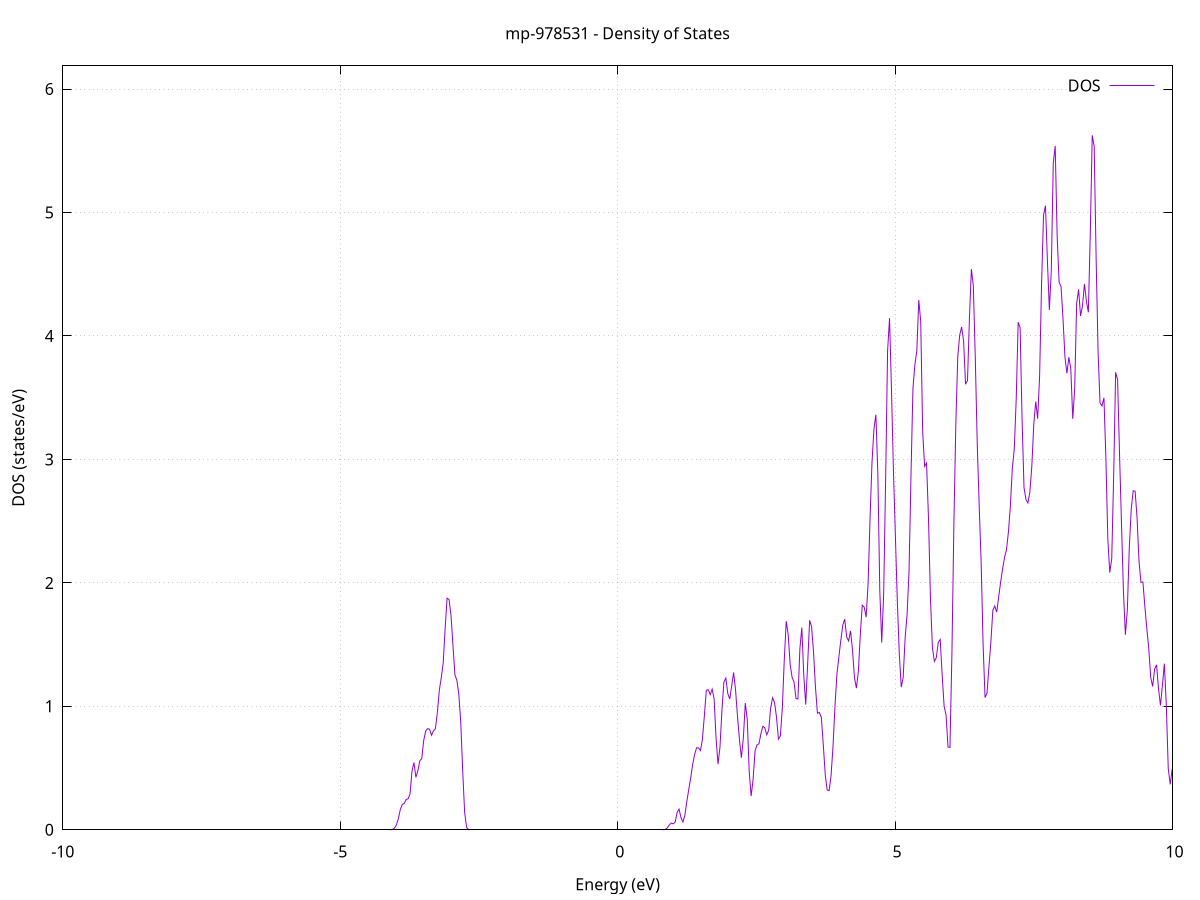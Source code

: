 set title 'mp-978531 - Density of States'
set xlabel 'Energy (eV)'
set ylabel 'DOS (states/eV)'
set grid
set xrange [-10:10]
set yrange [0:6.188]
set xzeroaxis lt -1
set terminal png size 800,600
set output 'mp-978531_dos_gnuplot.png'
plot '-' using 1:2 with lines title 'DOS'
-47.370100 0.000000
-47.334900 0.000000
-47.299800 0.000000
-47.264700 0.000000
-47.229600 0.000000
-47.194400 0.000000
-47.159300 0.000000
-47.124200 0.000000
-47.089000 0.000000
-47.053900 0.000000
-47.018800 0.000000
-46.983700 0.000000
-46.948500 0.000000
-46.913400 0.000000
-46.878300 0.000000
-46.843100 0.000000
-46.808000 0.000000
-46.772900 0.000000
-46.737800 0.000000
-46.702600 0.000000
-46.667500 0.000000
-46.632400 0.000000
-46.597300 0.000000
-46.562100 0.000000
-46.527000 0.000000
-46.491900 0.000000
-46.456700 0.000000
-46.421600 0.000000
-46.386500 0.000000
-46.351400 0.000000
-46.316200 0.000000
-46.281100 0.000000
-46.246000 0.000000
-46.210800 0.000000
-46.175700 0.000000
-46.140600 0.000000
-46.105500 0.000000
-46.070300 0.000000
-46.035200 0.000000
-46.000100 0.000000
-45.965000 0.000000
-45.929800 0.000000
-45.894700 0.000000
-45.859600 0.000000
-45.824400 0.000000
-45.789300 0.000000
-45.754200 0.000000
-45.719100 0.000000
-45.683900 0.000000
-45.648800 0.000000
-45.613700 0.000000
-45.578500 0.000000
-45.543400 0.000000
-45.508300 0.000000
-45.473200 0.000000
-45.438000 0.000000
-45.402900 0.000000
-45.367800 0.000000
-45.332600 0.000000
-45.297500 0.000000
-45.262400 0.000000
-45.227300 0.000000
-45.192100 0.000000
-45.157000 0.000000
-45.121900 0.000000
-45.086800 0.000000
-45.051600 0.000000
-45.016500 0.000000
-44.981400 0.000000
-44.946200 0.000000
-44.911100 0.000000
-44.876000 0.000000
-44.840900 0.000000
-44.805700 0.000000
-44.770600 0.000000
-44.735500 0.000000
-44.700300 0.000000
-44.665200 0.000000
-44.630100 0.000000
-44.595000 0.000000
-44.559800 0.000000
-44.524700 0.000000
-44.489600 0.000000
-44.454500 0.000000
-44.419300 0.000000
-44.384200 0.000000
-44.349100 0.000000
-44.313900 0.000300
-44.278800 0.016800
-44.243700 0.336600
-44.208600 2.783300
-44.173400 10.218400
-44.138300 19.577800
-44.103200 23.925000
-44.068000 18.719400
-44.032900 7.996000
-43.997800 1.663300
-43.962700 0.158500
-43.927500 0.006600
-43.892400 0.000100
-43.857300 0.000000
-43.822100 0.000000
-43.787000 0.000000
-43.751900 0.000000
-43.716800 0.000000
-43.681600 0.000000
-43.646500 0.000000
-43.611400 0.000000
-43.576300 0.000000
-43.541100 0.000000
-43.506000 0.000000
-43.470900 0.000000
-43.435700 0.000000
-43.400600 0.000000
-43.365500 0.000000
-43.330400 0.000000
-43.295200 0.000000
-43.260100 0.000000
-43.225000 0.000000
-43.189800 0.000000
-43.154700 0.000000
-43.119600 0.000000
-43.084500 0.000000
-43.049300 0.000000
-43.014200 0.000000
-42.979100 0.000000
-42.944000 0.000000
-42.908800 0.000000
-42.873700 0.000000
-42.838600 0.000000
-42.803400 0.000000
-42.768300 0.000000
-42.733200 0.000000
-42.698100 0.000000
-42.662900 0.000000
-42.627800 0.000000
-42.592700 0.000000
-42.557500 0.000000
-42.522400 0.000000
-42.487300 0.000000
-42.452200 0.000000
-42.417000 0.000000
-42.381900 0.000000
-42.346800 0.000000
-42.311600 0.000000
-42.276500 0.000000
-42.241400 0.000000
-42.206300 0.000000
-42.171100 0.000000
-42.136000 0.000000
-42.100900 0.000000
-42.065800 0.000000
-42.030600 0.000000
-41.995500 0.000000
-41.960400 0.000000
-41.925200 0.000000
-41.890100 0.000000
-41.855000 0.000000
-41.819900 0.000000
-41.784700 0.000000
-41.749600 0.000000
-41.714500 0.000000
-41.679300 0.000000
-41.644200 0.000000
-41.609100 0.000000
-41.574000 0.000000
-41.538800 0.000000
-41.503700 0.000000
-41.468600 0.000000
-41.433500 0.000000
-41.398300 0.000000
-41.363200 0.000000
-41.328100 0.000000
-41.292900 0.000000
-41.257800 0.000000
-41.222700 0.000000
-41.187600 0.000000
-41.152400 0.000000
-41.117300 0.000000
-41.082200 0.000000
-41.047000 0.000000
-41.011900 0.000000
-40.976800 0.000000
-40.941700 0.000000
-40.906500 0.000000
-40.871400 0.000000
-40.836300 0.000000
-40.801100 0.000000
-40.766000 0.000000
-40.730900 0.000000
-40.695800 0.000000
-40.660600 0.000000
-40.625500 0.000000
-40.590400 0.000000
-40.555300 0.000000
-40.520100 0.000000
-40.485000 0.000000
-40.449900 0.000000
-40.414700 0.000000
-40.379600 0.000000
-40.344500 0.000000
-40.309400 0.000000
-40.274200 0.000000
-40.239100 0.000000
-40.204000 0.000000
-40.168800 0.000000
-40.133700 0.000000
-40.098600 0.000000
-40.063500 0.000000
-40.028300 0.000000
-39.993200 0.000000
-39.958100 0.000000
-39.923000 0.000000
-39.887800 0.000000
-39.852700 0.000000
-39.817600 0.000000
-39.782400 0.000000
-39.747300 0.000000
-39.712200 0.000000
-39.677100 0.000000
-39.641900 0.000000
-39.606800 0.000000
-39.571700 0.000000
-39.536500 0.000000
-39.501400 0.000000
-39.466300 0.000000
-39.431200 0.000000
-39.396000 0.000000
-39.360900 0.000000
-39.325800 0.000000
-39.290600 0.000000
-39.255500 0.000000
-39.220400 0.000000
-39.185300 0.000000
-39.150100 0.000000
-39.115000 0.000000
-39.079900 0.000000
-39.044800 0.000000
-39.009600 0.000000
-38.974500 0.000000
-38.939400 0.000000
-38.904200 0.000000
-38.869100 0.000000
-38.834000 0.000000
-38.798900 0.000000
-38.763700 0.000000
-38.728600 0.000000
-38.693500 0.000000
-38.658300 0.000000
-38.623200 0.000000
-38.588100 0.000000
-38.553000 0.000000
-38.517800 0.000000
-38.482700 0.000000
-38.447600 0.000000
-38.412400 0.000000
-38.377300 0.000000
-38.342200 0.000000
-38.307100 0.000000
-38.271900 0.000000
-38.236800 0.000000
-38.201700 0.000000
-38.166600 0.000000
-38.131400 0.000000
-38.096300 0.000000
-38.061200 0.000000
-38.026000 0.000000
-37.990900 0.000000
-37.955800 0.000000
-37.920700 0.000000
-37.885500 0.000000
-37.850400 0.000000
-37.815300 0.000000
-37.780100 0.000000
-37.745000 0.000000
-37.709900 0.000000
-37.674800 0.000000
-37.639600 0.000000
-37.604500 0.000000
-37.569400 0.000000
-37.534300 0.000000
-37.499100 0.000000
-37.464000 0.000000
-37.428900 0.000000
-37.393700 0.000000
-37.358600 0.000000
-37.323500 0.000000
-37.288400 0.000000
-37.253200 0.000000
-37.218100 0.000000
-37.183000 0.000000
-37.147800 0.000000
-37.112700 0.000000
-37.077600 0.000000
-37.042500 0.000000
-37.007300 0.000000
-36.972200 0.000000
-36.937100 0.000000
-36.901900 0.000000
-36.866800 0.000000
-36.831700 0.000000
-36.796600 0.000000
-36.761400 0.000000
-36.726300 0.000000
-36.691200 0.000000
-36.656100 0.000000
-36.620900 0.000000
-36.585800 0.000000
-36.550700 0.000000
-36.515500 0.000000
-36.480400 0.000000
-36.445300 0.000000
-36.410200 0.000000
-36.375000 0.000000
-36.339900 0.000000
-36.304800 0.000000
-36.269600 0.000000
-36.234500 0.000000
-36.199400 0.000000
-36.164300 0.000000
-36.129100 0.000000
-36.094000 0.000000
-36.058900 0.000000
-36.023800 0.000000
-35.988600 0.000000
-35.953500 0.000000
-35.918400 0.000000
-35.883200 0.000000
-35.848100 0.000000
-35.813000 0.000000
-35.777900 0.000000
-35.742700 0.000000
-35.707600 0.000000
-35.672500 0.000000
-35.637300 0.000000
-35.602200 0.000000
-35.567100 0.000000
-35.532000 0.000000
-35.496800 0.000000
-35.461700 0.000000
-35.426600 0.000000
-35.391400 0.000000
-35.356300 0.000000
-35.321200 0.000000
-35.286100 0.000000
-35.250900 0.000000
-35.215800 0.000000
-35.180700 0.000000
-35.145600 0.000000
-35.110400 0.000000
-35.075300 0.000000
-35.040200 0.000000
-35.005000 0.000000
-34.969900 0.000000
-34.934800 0.000000
-34.899700 0.000000
-34.864500 0.000000
-34.829400 0.000000
-34.794300 0.000000
-34.759100 0.000000
-34.724000 0.000000
-34.688900 0.000000
-34.653800 0.000000
-34.618600 0.000000
-34.583500 0.000000
-34.548400 0.000000
-34.513300 0.000000
-34.478100 0.000000
-34.443000 0.000000
-34.407900 0.000000
-34.372700 0.000000
-34.337600 0.000000
-34.302500 0.000000
-34.267400 0.000000
-34.232200 0.000000
-34.197100 0.000000
-34.162000 0.000000
-34.126800 0.000000
-34.091700 0.000000
-34.056600 0.000000
-34.021500 0.000000
-33.986300 0.000000
-33.951200 0.000000
-33.916100 0.000000
-33.880900 0.000000
-33.845800 0.000000
-33.810700 0.000000
-33.775600 0.000000
-33.740400 0.000000
-33.705300 0.000000
-33.670200 0.000000
-33.635100 0.000000
-33.599900 0.000000
-33.564800 0.000000
-33.529700 0.000000
-33.494500 0.000000
-33.459400 0.000000
-33.424300 0.000000
-33.389200 0.000000
-33.354000 0.000000
-33.318900 0.000000
-33.283800 0.000000
-33.248600 0.000000
-33.213500 0.000000
-33.178400 0.000000
-33.143300 0.000000
-33.108100 0.000000
-33.073000 0.000000
-33.037900 0.000000
-33.002800 0.000000
-32.967600 0.000000
-32.932500 0.000000
-32.897400 0.000000
-32.862200 0.000000
-32.827100 0.000000
-32.792000 0.000000
-32.756900 0.000000
-32.721700 0.000000
-32.686600 0.000000
-32.651500 0.000000
-32.616300 0.000000
-32.581200 0.000000
-32.546100 0.000000
-32.511000 0.000000
-32.475800 0.000000
-32.440700 0.000000
-32.405600 0.000000
-32.370400 0.000000
-32.335300 0.000000
-32.300200 0.000000
-32.265100 0.000000
-32.229900 0.000000
-32.194800 0.000000
-32.159700 0.000000
-32.124600 0.000000
-32.089400 0.000000
-32.054300 0.000000
-32.019200 0.000000
-31.984000 0.000000
-31.948900 0.000000
-31.913800 0.000000
-31.878700 0.000000
-31.843500 0.000000
-31.808400 0.000000
-31.773300 0.000000
-31.738100 0.000000
-31.703000 0.000000
-31.667900 0.000000
-31.632800 0.000000
-31.597600 0.000000
-31.562500 0.000000
-31.527400 0.000000
-31.492300 0.000000
-31.457100 0.000000
-31.422000 0.000000
-31.386900 0.000000
-31.351700 0.000000
-31.316600 0.000000
-31.281500 0.000000
-31.246400 0.000000
-31.211200 0.000000
-31.176100 0.000000
-31.141000 0.000000
-31.105800 0.000000
-31.070700 0.000000
-31.035600 0.000000
-31.000500 0.000000
-30.965300 0.000000
-30.930200 0.000000
-30.895100 0.000000
-30.859900 0.000000
-30.824800 0.000000
-30.789700 0.000000
-30.754600 0.000000
-30.719400 0.000000
-30.684300 0.000000
-30.649200 0.000000
-30.614100 0.000000
-30.578900 0.000000
-30.543800 0.000000
-30.508700 0.000000
-30.473500 0.000000
-30.438400 0.000000
-30.403300 0.000000
-30.368200 0.000000
-30.333000 0.000000
-30.297900 0.000000
-30.262800 0.000000
-30.227600 0.000000
-30.192500 0.000000
-30.157400 0.000000
-30.122300 0.000000
-30.087100 0.000000
-30.052000 0.000000
-30.016900 0.000000
-29.981700 0.000000
-29.946600 0.000000
-29.911500 0.000000
-29.876400 0.000000
-29.841200 0.000000
-29.806100 0.000000
-29.771000 0.000000
-29.735900 0.000000
-29.700700 0.000000
-29.665600 0.000000
-29.630500 0.000000
-29.595300 0.000000
-29.560200 0.000000
-29.525100 0.000000
-29.490000 0.000000
-29.454800 0.000000
-29.419700 0.000000
-29.384600 0.000000
-29.349400 0.000000
-29.314300 0.000000
-29.279200 0.000000
-29.244100 0.000000
-29.208900 0.000000
-29.173800 0.000000
-29.138700 0.000000
-29.103600 0.000000
-29.068400 0.000000
-29.033300 0.000000
-28.998200 0.000000
-28.963000 0.000000
-28.927900 0.000000
-28.892800 0.000000
-28.857700 0.000000
-28.822500 0.000000
-28.787400 0.000000
-28.752300 0.000000
-28.717100 0.000000
-28.682000 0.000000
-28.646900 0.000000
-28.611800 0.000000
-28.576600 0.000000
-28.541500 0.000000
-28.506400 0.000000
-28.471200 0.000000
-28.436100 0.000000
-28.401000 0.000000
-28.365900 0.000000
-28.330700 0.000000
-28.295600 0.000000
-28.260500 0.000000
-28.225400 0.000000
-28.190200 0.000000
-28.155100 0.000000
-28.120000 0.000000
-28.084800 0.000000
-28.049700 0.000000
-28.014600 0.000000
-27.979500 0.000000
-27.944300 0.000000
-27.909200 0.000000
-27.874100 0.000000
-27.838900 0.000000
-27.803800 0.000000
-27.768700 0.000000
-27.733600 0.000000
-27.698400 0.000000
-27.663300 0.000000
-27.628200 0.000000
-27.593100 0.000000
-27.557900 0.000000
-27.522800 0.000000
-27.487700 0.000000
-27.452500 0.000000
-27.417400 0.000000
-27.382300 0.000000
-27.347200 0.000000
-27.312000 0.000000
-27.276900 0.000000
-27.241800 0.000000
-27.206600 0.000000
-27.171500 0.000000
-27.136400 0.000000
-27.101300 0.000000
-27.066100 0.000000
-27.031000 0.000000
-26.995900 0.000000
-26.960700 0.000000
-26.925600 0.000000
-26.890500 0.000000
-26.855400 0.000000
-26.820200 0.000000
-26.785100 0.000000
-26.750000 0.000000
-26.714900 0.000000
-26.679700 0.000000
-26.644600 0.000000
-26.609500 0.000000
-26.574300 0.000000
-26.539200 0.000000
-26.504100 0.000000
-26.469000 0.000000
-26.433800 0.000000
-26.398700 0.000000
-26.363600 0.000000
-26.328400 0.000000
-26.293300 0.000000
-26.258200 0.000000
-26.223100 0.000000
-26.187900 0.000000
-26.152800 0.000000
-26.117700 0.000000
-26.082600 0.000000
-26.047400 0.000000
-26.012300 0.000000
-25.977200 0.000000
-25.942000 0.000000
-25.906900 0.000000
-25.871800 0.000000
-25.836700 0.000000
-25.801500 0.000000
-25.766400 0.000000
-25.731300 0.000000
-25.696100 0.000000
-25.661000 0.000000
-25.625900 0.000000
-25.590800 0.000000
-25.555600 0.000000
-25.520500 0.000000
-25.485400 0.000000
-25.450200 0.000000
-25.415100 0.000000
-25.380000 0.000000
-25.344900 0.000000
-25.309700 0.000000
-25.274600 0.000000
-25.239500 0.000000
-25.204400 0.000000
-25.169200 0.000000
-25.134100 0.000000
-25.099000 0.000000
-25.063800 0.000000
-25.028700 0.000000
-24.993600 0.000000
-24.958500 0.000000
-24.923300 0.000000
-24.888200 0.000000
-24.853100 0.000000
-24.817900 0.000000
-24.782800 0.000000
-24.747700 0.000000
-24.712600 0.000000
-24.677400 0.000000
-24.642300 0.000000
-24.607200 0.000000
-24.572100 0.000000
-24.536900 0.000000
-24.501800 0.000000
-24.466700 0.000000
-24.431500 0.000000
-24.396400 0.000000
-24.361300 0.000000
-24.326200 0.000000
-24.291000 0.000000
-24.255900 0.000000
-24.220800 0.000000
-24.185600 0.000000
-24.150500 0.000000
-24.115400 0.000000
-24.080300 0.000000
-24.045100 0.000000
-24.010000 0.000000
-23.974900 0.000000
-23.939700 0.000000
-23.904600 0.000000
-23.869500 0.000000
-23.834400 0.000000
-23.799200 0.000000
-23.764100 0.000000
-23.729000 0.000000
-23.693900 0.000000
-23.658700 0.000000
-23.623600 0.000000
-23.588500 0.000000
-23.553300 0.000000
-23.518200 0.000000
-23.483100 0.000000
-23.448000 0.000000
-23.412800 0.000000
-23.377700 0.000000
-23.342600 0.000000
-23.307400 0.000000
-23.272300 0.000000
-23.237200 0.000000
-23.202100 0.000000
-23.166900 0.000300
-23.131800 0.012000
-23.096700 0.189400
-23.061600 1.455300
-23.026400 5.953100
-22.991300 14.653700
-22.956200 24.268000
-22.921000 27.827100
-22.885900 23.442200
-22.850800 19.520400
-22.815700 20.939800
-22.780500 24.536900
-22.745400 24.891400
-22.710300 23.205200
-22.675100 21.797200
-22.640000 15.568200
-22.604900 6.450200
-22.569800 1.356600
-22.534600 0.133600
-22.499500 0.005800
-22.464400 0.000100
-22.429200 0.000000
-22.394100 0.000000
-22.359000 0.000000
-22.323900 0.000000
-22.288700 0.000000
-22.253600 0.000000
-22.218500 0.000000
-22.183400 0.000000
-22.148200 0.000000
-22.113100 0.000000
-22.078000 0.000000
-22.042800 0.000000
-22.007700 0.000000
-21.972600 0.000000
-21.937500 0.000000
-21.902300 0.000000
-21.867200 0.000000
-21.832100 0.000000
-21.796900 0.000000
-21.761800 0.000000
-21.726700 0.000000
-21.691600 0.000000
-21.656400 0.000000
-21.621300 0.000000
-21.586200 0.000000
-21.551000 0.000000
-21.515900 0.000000
-21.480800 0.000000
-21.445700 0.000000
-21.410500 0.000000
-21.375400 0.000000
-21.340300 0.000000
-21.305200 0.000000
-21.270000 0.000000
-21.234900 0.000000
-21.199800 0.000000
-21.164600 0.000000
-21.129500 0.000000
-21.094400 0.000000
-21.059300 0.000000
-21.024100 0.000000
-20.989000 0.000000
-20.953900 0.000000
-20.918700 0.000000
-20.883600 0.000000
-20.848500 0.000000
-20.813400 0.000000
-20.778200 0.000000
-20.743100 0.000000
-20.708000 0.000000
-20.672900 0.000000
-20.637700 0.000000
-20.602600 0.000000
-20.567500 0.000000
-20.532300 0.000000
-20.497200 0.000000
-20.462100 0.000000
-20.427000 0.000000
-20.391800 0.000000
-20.356700 0.000000
-20.321600 0.000000
-20.286400 0.000000
-20.251300 0.000000
-20.216200 0.000000
-20.181100 0.000000
-20.145900 0.000000
-20.110800 0.000000
-20.075700 0.000000
-20.040500 0.000000
-20.005400 0.000000
-19.970300 0.000000
-19.935200 0.000000
-19.900000 0.000000
-19.864900 0.000000
-19.829800 0.000000
-19.794700 0.000000
-19.759500 0.000000
-19.724400 0.000000
-19.689300 0.000000
-19.654100 0.000000
-19.619000 0.000000
-19.583900 0.000000
-19.548800 0.000000
-19.513600 0.000000
-19.478500 0.000000
-19.443400 0.000000
-19.408200 0.000000
-19.373100 0.000000
-19.338000 0.000000
-19.302900 0.000000
-19.267700 0.000000
-19.232600 0.000000
-19.197500 0.000000
-19.162400 0.000000
-19.127200 0.000000
-19.092100 0.000000
-19.057000 0.000000
-19.021800 0.000000
-18.986700 0.000000
-18.951600 0.000000
-18.916500 0.000000
-18.881300 0.000000
-18.846200 0.000000
-18.811100 0.000000
-18.775900 0.000000
-18.740800 0.000000
-18.705700 0.000000
-18.670600 0.000000
-18.635400 0.000000
-18.600300 0.000000
-18.565200 0.000000
-18.530000 0.000000
-18.494900 0.000000
-18.459800 0.000000
-18.424700 0.000000
-18.389500 0.000000
-18.354400 0.000000
-18.319300 0.000000
-18.284200 0.000000
-18.249000 0.000000
-18.213900 0.000000
-18.178800 0.000000
-18.143600 0.000000
-18.108500 0.000000
-18.073400 0.000000
-18.038300 0.000000
-18.003100 0.000000
-17.968000 0.000000
-17.932900 0.000000
-17.897700 0.000000
-17.862600 0.000000
-17.827500 0.000000
-17.792400 0.000000
-17.757200 0.000000
-17.722100 0.000000
-17.687000 0.000000
-17.651900 0.000000
-17.616700 0.000000
-17.581600 0.000000
-17.546500 0.000000
-17.511300 0.000000
-17.476200 0.000000
-17.441100 0.000000
-17.406000 0.000000
-17.370800 0.000000
-17.335700 0.000000
-17.300600 0.000000
-17.265400 0.000000
-17.230300 0.000000
-17.195200 0.000000
-17.160100 0.000000
-17.124900 0.000000
-17.089800 0.000000
-17.054700 0.000000
-17.019500 0.000000
-16.984400 0.000000
-16.949300 0.000000
-16.914200 0.000000
-16.879000 0.000000
-16.843900 0.000000
-16.808800 0.000000
-16.773700 0.000000
-16.738500 0.000000
-16.703400 0.000000
-16.668300 0.000000
-16.633100 0.000000
-16.598000 0.000000
-16.562900 0.000000
-16.527800 0.000000
-16.492600 0.000000
-16.457500 0.000000
-16.422400 0.000000
-16.387200 0.000000
-16.352100 0.000000
-16.317000 0.000000
-16.281900 0.000000
-16.246700 0.000000
-16.211600 0.000000
-16.176500 0.000000
-16.141400 0.000000
-16.106200 0.000000
-16.071100 0.000000
-16.036000 0.000000
-16.000800 0.000000
-15.965700 0.000000
-15.930600 0.000000
-15.895500 0.000000
-15.860300 0.000000
-15.825200 0.000000
-15.790100 0.000000
-15.754900 0.000000
-15.719800 0.000000
-15.684700 0.000000
-15.649600 0.000000
-15.614400 0.000000
-15.579300 0.000000
-15.544200 0.000000
-15.509000 0.000000
-15.473900 0.000000
-15.438800 0.000000
-15.403700 0.000000
-15.368500 0.000000
-15.333400 0.000000
-15.298300 0.000000
-15.263200 0.000000
-15.228000 0.000000
-15.192900 0.000000
-15.157800 0.000000
-15.122600 0.000000
-15.087500 0.000000
-15.052400 0.000000
-15.017300 0.000000
-14.982100 0.000000
-14.947000 0.000000
-14.911900 0.000000
-14.876700 0.000000
-14.841600 0.000000
-14.806500 0.000000
-14.771400 0.000000
-14.736200 0.000000
-14.701100 0.000000
-14.666000 0.000000
-14.630900 0.000000
-14.595700 0.000000
-14.560600 0.000000
-14.525500 0.000000
-14.490300 0.000000
-14.455200 0.000000
-14.420100 0.000000
-14.385000 0.000000
-14.349800 0.000000
-14.314700 0.000000
-14.279600 0.000000
-14.244400 0.000000
-14.209300 0.000000
-14.174200 0.000000
-14.139100 0.000000
-14.103900 0.000000
-14.068800 0.000000
-14.033700 0.000000
-13.998500 0.000000
-13.963400 0.000000
-13.928300 0.000000
-13.893200 0.000000
-13.858000 0.000000
-13.822900 0.000000
-13.787800 0.000000
-13.752700 0.000000
-13.717500 0.000000
-13.682400 0.000000
-13.647300 0.000000
-13.612100 0.000000
-13.577000 0.000000
-13.541900 0.000000
-13.506800 0.000000
-13.471600 0.000000
-13.436500 0.000000
-13.401400 0.000000
-13.366200 0.000000
-13.331100 0.000000
-13.296000 0.000000
-13.260900 0.000000
-13.225700 0.000000
-13.190600 0.000000
-13.155500 0.000000
-13.120400 0.000000
-13.085200 0.000000
-13.050100 0.000000
-13.015000 0.000000
-12.979800 0.000000
-12.944700 0.000000
-12.909600 0.000000
-12.874500 0.000000
-12.839300 0.000000
-12.804200 0.000000
-12.769100 0.000000
-12.733900 0.000000
-12.698800 0.000000
-12.663700 0.000000
-12.628600 0.000000
-12.593400 0.000000
-12.558300 0.000000
-12.523200 0.000000
-12.488000 0.000000
-12.452900 0.000000
-12.417800 0.000000
-12.382700 0.000000
-12.347500 0.000000
-12.312400 0.000000
-12.277300 0.000000
-12.242200 0.000000
-12.207000 0.000000
-12.171900 0.000000
-12.136800 0.000000
-12.101600 0.000000
-12.066500 0.000000
-12.031400 0.000000
-11.996300 0.000000
-11.961100 0.000000
-11.926000 0.000000
-11.890900 0.000000
-11.855700 0.000000
-11.820600 0.000000
-11.785500 0.000000
-11.750400 0.000000
-11.715200 0.000000
-11.680100 0.000000
-11.645000 0.000000
-11.609800 0.000000
-11.574700 0.000000
-11.539600 0.000000
-11.504500 0.000000
-11.469300 0.000000
-11.434200 0.000000
-11.399100 0.000000
-11.364000 0.000000
-11.328800 0.000000
-11.293700 0.000000
-11.258600 0.000500
-11.223400 0.023700
-11.188300 0.472000
-11.153200 4.319900
-11.118100 19.242300
-11.082900 42.558400
-11.047800 45.858100
-11.012700 23.493300
-10.977500 5.682400
-10.942400 0.650500
-10.907300 0.034800
-10.872200 0.000800
-10.837000 0.000000
-10.801900 0.000000
-10.766800 0.000000
-10.731700 0.000000
-10.696500 0.000000
-10.661400 0.000000
-10.626300 0.000000
-10.591100 0.000000
-10.556000 0.000000
-10.520900 0.000000
-10.485800 0.000000
-10.450600 0.000000
-10.415500 0.000000
-10.380400 0.000000
-10.345200 0.000000
-10.310100 0.000000
-10.275000 0.000000
-10.239900 0.000000
-10.204700 0.000000
-10.169600 0.000000
-10.134500 0.000000
-10.099300 0.000000
-10.064200 0.000000
-10.029100 0.000000
-9.994000 0.000000
-9.958800 0.000000
-9.923700 0.000000
-9.888600 0.000000
-9.853500 0.000000
-9.818300 0.000000
-9.783200 0.000000
-9.748100 0.000000
-9.712900 0.000000
-9.677800 0.000000
-9.642700 0.000000
-9.607600 0.000000
-9.572400 0.000000
-9.537300 0.000000
-9.502200 0.000000
-9.467000 0.000000
-9.431900 0.000000
-9.396800 0.000000
-9.361700 0.000000
-9.326500 0.000000
-9.291400 0.000000
-9.256300 0.000000
-9.221200 0.000000
-9.186000 0.000000
-9.150900 0.000000
-9.115800 0.000000
-9.080600 0.000000
-9.045500 0.000000
-9.010400 0.000000
-8.975300 0.000000
-8.940100 0.000000
-8.905000 0.000000
-8.869900 0.000000
-8.834700 0.000000
-8.799600 0.000000
-8.764500 0.000000
-8.729400 0.000000
-8.694200 0.000000
-8.659100 0.000000
-8.624000 0.000000
-8.588800 0.000000
-8.553700 0.000000
-8.518600 0.000000
-8.483500 0.000000
-8.448300 0.000000
-8.413200 0.000000
-8.378100 0.000000
-8.343000 0.000000
-8.307800 0.000000
-8.272700 0.000000
-8.237600 0.000000
-8.202400 0.000000
-8.167300 0.000000
-8.132200 0.000000
-8.097100 0.000000
-8.061900 0.000000
-8.026800 0.000000
-7.991700 0.000000
-7.956500 0.000000
-7.921400 0.000000
-7.886300 0.000000
-7.851200 0.000000
-7.816000 0.000000
-7.780900 0.000000
-7.745800 0.000000
-7.710700 0.000000
-7.675500 0.000000
-7.640400 0.000000
-7.605300 0.000000
-7.570100 0.000000
-7.535000 0.000000
-7.499900 0.000000
-7.464800 0.000000
-7.429600 0.000000
-7.394500 0.000000
-7.359400 0.000000
-7.324200 0.000000
-7.289100 0.000000
-7.254000 0.000000
-7.218900 0.000000
-7.183700 0.000000
-7.148600 0.000000
-7.113500 0.000000
-7.078300 0.000000
-7.043200 0.000000
-7.008100 0.000000
-6.973000 0.000000
-6.937800 0.000000
-6.902700 0.000000
-6.867600 0.000000
-6.832500 0.000000
-6.797300 0.000000
-6.762200 0.000000
-6.727100 0.000000
-6.691900 0.000000
-6.656800 0.000000
-6.621700 0.000000
-6.586600 0.000000
-6.551400 0.000000
-6.516300 0.000000
-6.481200 0.000000
-6.446000 0.000000
-6.410900 0.000000
-6.375800 0.000000
-6.340700 0.000000
-6.305500 0.000000
-6.270400 0.000000
-6.235300 0.000000
-6.200200 0.000000
-6.165000 0.000000
-6.129900 0.000000
-6.094800 0.000000
-6.059600 0.000000
-6.024500 0.000000
-5.989400 0.000000
-5.954300 0.000000
-5.919100 0.000000
-5.884000 0.000000
-5.848900 0.000000
-5.813700 0.000000
-5.778600 0.000000
-5.743500 0.000000
-5.708400 0.000000
-5.673200 0.000000
-5.638100 0.000000
-5.603000 0.000000
-5.567800 0.000000
-5.532700 0.000000
-5.497600 0.000000
-5.462500 0.000000
-5.427300 0.000000
-5.392200 0.000000
-5.357100 0.000000
-5.322000 0.000000
-5.286800 0.000000
-5.251700 0.000000
-5.216600 0.000000
-5.181400 0.000000
-5.146300 0.000000
-5.111200 0.000000
-5.076100 0.000000
-5.040900 0.000000
-5.005800 0.000000
-4.970700 0.000000
-4.935500 0.000000
-4.900400 0.000000
-4.865300 0.000000
-4.830200 0.000000
-4.795000 0.000000
-4.759900 0.000000
-4.724800 0.000000
-4.689700 0.000000
-4.654500 0.000000
-4.619400 0.000000
-4.584300 0.000000
-4.549100 0.000000
-4.514000 0.000000
-4.478900 0.000000
-4.443800 0.000000
-4.408600 0.000000
-4.373500 0.000000
-4.338400 0.000000
-4.303200 0.000000
-4.268100 0.000000
-4.233000 0.000000
-4.197900 0.000000
-4.162700 0.000000
-4.127600 0.000000
-4.092500 0.000200
-4.057300 0.002500
-4.022200 0.013200
-3.987100 0.039000
-3.952000 0.090700
-3.916800 0.164600
-3.881700 0.204900
-3.846600 0.213600
-3.811500 0.245700
-3.776300 0.250600
-3.741200 0.291400
-3.706100 0.475000
-3.670900 0.544500
-3.635800 0.425100
-3.600700 0.477900
-3.565600 0.558900
-3.530400 0.577200
-3.495300 0.724000
-3.460200 0.799300
-3.425000 0.819500
-3.389900 0.814000
-3.354800 0.765500
-3.319700 0.801300
-3.284500 0.818500
-3.249400 0.948600
-3.214300 1.128100
-3.179100 1.231900
-3.144000 1.350200
-3.108900 1.633000
-3.073800 1.876000
-3.038600 1.865700
-3.003500 1.737700
-2.968400 1.495300
-2.933300 1.256700
-2.898100 1.211100
-2.863000 1.100800
-2.827900 0.874200
-2.792700 0.478000
-2.757600 0.140700
-2.722500 0.020300
-2.687400 0.001400
-2.652200 0.000000
-2.617100 0.000000
-2.582000 0.000000
-2.546800 0.000000
-2.511700 0.000000
-2.476600 0.000000
-2.441500 0.000000
-2.406300 0.000000
-2.371200 0.000000
-2.336100 0.000000
-2.301000 0.000000
-2.265800 0.000000
-2.230700 0.000000
-2.195600 0.000000
-2.160400 0.000000
-2.125300 0.000000
-2.090200 0.000000
-2.055100 0.000000
-2.019900 0.000000
-1.984800 0.000000
-1.949700 0.000000
-1.914500 0.000000
-1.879400 0.000000
-1.844300 0.000000
-1.809200 0.000000
-1.774000 0.000000
-1.738900 0.000000
-1.703800 0.000000
-1.668600 0.000000
-1.633500 0.000000
-1.598400 0.000000
-1.563300 0.000000
-1.528100 0.000000
-1.493000 0.000000
-1.457900 0.000000
-1.422800 0.000000
-1.387600 0.000000
-1.352500 0.000000
-1.317400 0.000000
-1.282200 0.000000
-1.247100 0.000000
-1.212000 0.000000
-1.176900 0.000000
-1.141700 0.000000
-1.106600 0.000000
-1.071500 0.000000
-1.036300 0.000000
-1.001200 0.000000
-0.966100 0.000000
-0.931000 0.000000
-0.895800 0.000000
-0.860700 0.000000
-0.825600 0.000000
-0.790500 0.000000
-0.755300 0.000000
-0.720200 0.000000
-0.685100 0.000000
-0.649900 0.000000
-0.614800 0.000000
-0.579700 0.000000
-0.544600 0.000000
-0.509400 0.000000
-0.474300 0.000000
-0.439200 0.000000
-0.404000 0.000000
-0.368900 0.000000
-0.333800 0.000000
-0.298700 0.000000
-0.263500 0.000000
-0.228400 0.000000
-0.193300 0.000000
-0.158100 0.000000
-0.123000 0.000000
-0.087900 0.000000
-0.052800 0.000000
-0.017600 0.000000
0.017500 0.000000
0.052600 0.000000
0.087700 0.000000
0.122900 0.000000
0.158000 0.000000
0.193100 0.000000
0.228300 0.000000
0.263400 0.000000
0.298500 0.000000
0.333600 0.000000
0.368800 0.000000
0.403900 0.000000
0.439000 0.000000
0.474200 0.000000
0.509300 0.000000
0.544400 0.000000
0.579500 0.000000
0.614700 0.000000
0.649800 0.000000
0.684900 0.000000
0.720000 0.000000
0.755200 0.000000
0.790300 0.000000
0.825400 0.000300
0.860600 0.003400
0.895700 0.016200
0.930800 0.038900
0.965900 0.054600
1.001100 0.047700
1.036200 0.061600
1.071300 0.139600
1.106500 0.168200
1.141600 0.097800
1.176700 0.062500
1.211800 0.118700
1.247000 0.230300
1.282100 0.327700
1.317200 0.421900
1.352400 0.529500
1.387500 0.610800
1.422600 0.664200
1.457700 0.663700
1.492900 0.641500
1.528000 0.732900
1.563100 0.924300
1.598200 1.129500
1.633400 1.134700
1.668500 1.094500
1.703600 1.139200
1.738800 1.060900
1.773900 0.741400
1.809000 0.531600
1.844100 0.668300
1.879300 0.965700
1.914400 1.195100
1.949500 1.229100
1.984700 1.104800
2.019800 1.058900
2.054900 1.162900
2.090000 1.274500
2.125200 1.131700
2.160300 0.917400
2.195400 0.728500
2.230500 0.583700
2.265700 0.744200
2.300800 1.026000
2.335900 0.895000
2.371100 0.469500
2.406200 0.272900
2.441300 0.408900
2.476400 0.639800
2.511600 0.687800
2.546700 0.696300
2.581800 0.777200
2.617000 0.838500
2.652100 0.826900
2.687200 0.769700
2.722300 0.805900
2.757500 0.986000
2.792600 1.069200
2.827700 1.030000
2.862900 0.912600
2.898000 0.734600
2.933100 0.760900
2.968200 0.986700
3.003400 1.380100
3.038500 1.689300
3.073600 1.581500
3.108700 1.341800
3.143900 1.235300
3.179000 1.197300
3.214100 1.063100
3.249300 1.058900
3.284400 1.464900
3.319500 1.638500
3.354600 1.249900
3.389800 1.014300
3.424900 1.346900
3.460000 1.697200
3.495200 1.645100
3.530300 1.440200
3.565400 1.154000
3.600500 0.944200
3.635700 0.950200
3.670800 0.910200
3.705900 0.692900
3.741000 0.447800
3.776200 0.322500
3.811300 0.316900
3.846400 0.438500
3.881600 0.678000
3.916700 0.997900
3.951800 1.259100
3.986900 1.398800
4.022100 1.534600
4.057200 1.656700
4.092300 1.706100
4.127500 1.562300
4.162600 1.529800
4.197700 1.610700
4.232800 1.457900
4.268000 1.233100
4.303100 1.147200
4.338200 1.281100
4.373400 1.581700
4.408500 1.819100
4.443600 1.803400
4.478700 1.722300
4.513900 1.993100
4.549000 2.521600
4.584100 2.975600
4.619200 3.247000
4.654400 3.362200
4.689500 2.885600
4.724600 1.938100
4.759800 1.516500
4.794900 1.916600
4.830000 2.838600
4.865100 3.878700
4.900300 4.144600
4.935400 3.562500
4.970500 2.911800
5.005700 2.379000
5.040800 1.847700
5.075900 1.426800
5.111000 1.155900
5.146200 1.234700
5.181300 1.555000
5.216400 1.743200
5.251600 2.090600
5.286700 2.864000
5.321800 3.572200
5.356900 3.765400
5.392100 3.881700
5.427200 4.291800
5.462300 4.117200
5.497400 3.225900
5.532600 2.943600
5.567700 2.970600
5.602800 2.516900
5.638000 1.870000
5.673100 1.474700
5.708200 1.363500
5.743300 1.394200
5.778500 1.518800
5.813600 1.541900
5.848700 1.252100
5.883900 1.002300
5.919000 0.929600
5.954100 0.670200
5.989200 0.666900
6.024400 1.423000
6.059500 2.461200
6.094600 3.278000
6.129700 3.830900
6.164900 4.008300
6.200000 4.072800
6.235100 3.956100
6.270300 3.609100
6.305400 3.639700
6.340500 4.146600
6.375600 4.541300
6.410800 4.404900
6.445900 3.820800
6.481000 3.128000
6.516200 2.622900
6.551300 2.167800
6.586400 1.502300
6.621500 1.071000
6.656700 1.106800
6.691800 1.319400
6.726900 1.521800
6.762100 1.778200
6.797200 1.812700
6.832300 1.763200
6.867400 1.887200
6.902600 2.006700
6.937700 2.112400
6.972800 2.206200
7.007900 2.267900
7.043100 2.413000
7.078200 2.621400
7.113300 2.929300
7.148500 3.084400
7.183600 3.493200
7.218700 4.112000
7.253800 4.066800
7.289000 3.322500
7.324100 2.771100
7.359200 2.675100
7.394400 2.647100
7.429500 2.736900
7.464600 2.944700
7.499700 3.282900
7.534900 3.468400
7.570000 3.330600
7.605100 3.675600
7.640200 4.419200
7.675400 4.977000
7.710500 5.055300
7.745600 4.609800
7.780800 4.211400
7.815900 4.531400
7.851000 5.397100
7.886100 5.540000
7.921300 4.804700
7.956400 4.437100
7.991500 4.399500
8.026700 4.140400
8.061800 3.829000
8.096900 3.698300
8.132000 3.827700
8.167200 3.733900
8.202300 3.328900
8.237400 3.577500
8.272600 4.263700
8.307700 4.376700
8.342800 4.162100
8.377900 4.243300
8.413100 4.421500
8.448200 4.282200
8.483300 4.192300
8.518400 4.832400
8.553600 5.625700
8.588700 5.535200
8.623800 4.623700
8.659000 3.867000
8.694100 3.457600
8.729200 3.433100
8.764300 3.498600
8.799500 3.013200
8.834600 2.354200
8.869700 2.083600
8.904900 2.196800
8.940000 2.871400
8.975100 3.706000
9.010200 3.647100
9.045400 3.044700
9.080500 2.482100
9.115600 1.934900
9.150700 1.580000
9.185900 1.778000
9.221000 2.281800
9.256100 2.596500
9.291300 2.746100
9.326400 2.742900
9.361500 2.525800
9.396600 2.174500
9.431800 2.004700
9.466900 2.007000
9.502000 1.808400
9.537200 1.631000
9.572300 1.469300
9.607400 1.233700
9.642500 1.160900
9.677700 1.300700
9.712800 1.336200
9.747900 1.143900
9.783100 1.007300
9.818200 1.167500
9.853300 1.345400
9.888400 1.009700
9.923600 0.495800
9.958700 0.368300
9.993800 0.489700
10.028900 0.537900
10.064100 0.516800
10.099200 0.507800
10.134300 0.509100
10.169500 0.380600
10.204600 0.161700
10.239700 0.091400
10.274800 0.151500
10.310000 0.167600
10.345100 0.131000
10.380200 0.118600
10.415400 0.120200
10.450500 0.170300
10.485600 0.279100
10.520700 0.422200
10.555900 0.491200
10.591000 0.473200
10.626100 0.528600
10.661200 0.556000
10.696400 0.585400
10.731500 0.547300
10.766600 0.597000
10.801800 0.911000
10.836900 1.095700
10.872000 1.093500
10.907100 1.269300
10.942300 1.376600
10.977400 1.102300
11.012500 0.969800
11.047700 1.124800
11.082800 1.225700
11.117900 1.090600
11.153000 1.047700
11.188200 1.166500
11.223300 1.174000
11.258400 1.197200
11.293600 1.191800
11.328700 0.943900
11.363800 0.925300
11.398900 1.237700
11.434100 1.330100
11.469200 1.351800
11.504300 1.462300
11.539400 1.396800
11.574600 1.384800
11.609700 1.863800
11.644800 2.187800
11.680000 1.684500
11.715100 1.273800
11.750200 1.367000
11.785300 1.248400
11.820500 0.891700
11.855600 0.760500
11.890700 1.074600
11.925900 1.622300
11.961000 1.831600
11.996100 1.727100
12.031200 1.916100
12.066400 2.110800
12.101500 1.833900
12.136600 1.442200
12.171700 1.373200
12.206900 1.463000
12.242000 1.415400
12.277100 1.308700
12.312300 1.328300
12.347400 1.655900
12.382500 2.082000
12.417600 2.255600
12.452800 2.114100
12.487900 1.789700
12.523000 1.338400
12.558200 0.996300
12.593300 1.071800
12.628400 1.330700
12.663500 1.526800
12.698700 1.651600
12.733800 1.645600
12.768900 1.483500
12.804100 1.212900
12.839200 1.070400
12.874300 1.132200
12.909400 1.162500
12.944600 1.088600
12.979700 0.962600
13.014800 0.852900
13.049900 0.798700
13.085100 0.764300
13.120200 0.864100
13.155300 1.075200
13.190500 1.274600
13.225600 1.515000
13.260700 1.654600
13.295800 1.778000
13.331000 1.798300
13.366100 1.635700
13.401200 1.532600
13.436400 1.707000
13.471500 1.930800
13.506600 1.772500
13.541700 1.585600
13.576900 1.567700
13.612000 1.456900
13.647100 1.217800
13.682300 1.257300
13.717400 1.587700
13.752500 1.752800
13.787600 1.602700
13.822800 1.527200
13.857900 1.587600
13.893000 1.646200
13.928100 1.574900
13.963300 1.376800
13.998400 1.188000
14.033500 1.092900
14.068700 1.048500
14.103800 1.023400
14.138900 1.066600
14.174000 1.126100
14.209200 1.249200
14.244300 1.523800
14.279400 1.551400
14.314600 1.494000
14.349700 1.592900
14.384800 1.497900
14.419900 1.549200
14.455100 1.761100
14.490200 1.693700
14.525300 1.524800
14.560400 1.698100
14.595600 1.929100
14.630700 1.786600
14.665800 1.462100
14.701000 1.293900
14.736100 1.128800
14.771200 0.922300
14.806300 1.167700
14.841500 1.528400
14.876600 1.424500
14.911700 1.163800
14.946900 1.186700
14.982000 1.212600
15.017100 1.075600
15.052200 1.118200
15.087400 1.142400
15.122500 1.028800
15.157600 0.915800
15.192800 0.871600
15.227900 1.124500
15.263000 1.623800
15.298100 1.938800
15.333300 1.966100
15.368400 1.589500
15.403500 1.114400
15.438600 1.042000
15.473800 1.079800
15.508900 1.057900
15.544000 1.364600
15.579200 2.003500
15.614300 2.189300
15.649400 2.099600
15.684500 1.994200
15.719700 1.607700
15.754800 1.145900
15.789900 0.968900
15.825100 1.217300
15.860200 1.432900
15.895300 1.281900
15.930400 1.129600
15.965600 1.134400
16.000700 1.107000
16.035800 1.206900
16.070900 1.454600
16.106100 1.537300
16.141200 1.391100
16.176300 1.115300
16.211500 0.761600
16.246600 0.678800
16.281700 0.815400
16.316800 1.017800
16.352000 1.279800
16.387100 1.393000
16.422200 1.524600
16.457400 1.927000
16.492500 2.367200
16.527600 2.328900
16.562700 2.026200
16.597900 1.771000
16.633000 1.489100
16.668100 1.364100
16.703300 1.703800
16.738400 2.040900
16.773500 1.984200
16.808600 1.894800
16.843800 1.889000
16.878900 1.889000
16.914000 1.672700
16.949100 1.122600
16.984300 0.809800
17.019400 0.896000
17.054500 1.131700
17.089700 1.380100
17.124800 1.350300
17.159900 1.113300
17.195000 1.033000
17.230200 0.955600
17.265300 1.001200
17.300400 1.017000
17.335600 1.019600
17.370700 1.333500
17.405800 1.602700
17.440900 1.665400
17.476100 1.644500
17.511200 1.620200
17.546300 1.652500
17.581400 1.490100
17.616600 1.289600
17.651700 1.486500
17.686800 1.668700
17.722000 1.563200
17.757100 1.523100
17.792200 1.830800
17.827300 2.067400
17.862500 1.772000
17.897600 1.605100
17.932700 1.783200
17.967900 1.814000
18.003000 1.542400
18.038100 1.096700
18.073200 0.889500
18.108400 0.936000
18.143500 0.956400
18.178600 0.783500
18.213800 0.565700
18.248900 0.376700
18.284000 0.275300
18.319100 0.355300
18.354300 0.574000
18.389400 0.785000
18.424500 0.767100
18.459600 0.644200
18.494800 0.598000
18.529900 0.572100
18.565000 0.501200
18.600200 0.471000
18.635300 0.479400
18.670400 0.416100
18.705500 0.318400
18.740700 0.213900
18.775800 0.140000
18.810900 0.166000
18.846100 0.259100
18.881200 0.289900
18.916300 0.342800
18.951400 0.474500
18.986600 0.424900
19.021700 0.201500
19.056800 0.078500
19.091900 0.063300
19.127100 0.151200
19.162200 0.344500
19.197300 0.444200
19.232500 0.366000
19.267600 0.235000
19.302700 0.151200
19.337800 0.135300
19.373000 0.100500
19.408100 0.046600
19.443200 0.051300
19.478400 0.107000
19.513500 0.113600
19.548600 0.055400
19.583700 0.012400
19.618900 0.001200
19.654000 0.000100
19.689100 0.000000
19.724300 0.000000
19.759400 0.000000
19.794500 0.000000
19.829600 0.000000
19.864800 0.000000
19.899900 0.000000
19.935000 0.000000
19.970100 0.000000
20.005300 0.000000
20.040400 0.000000
20.075500 0.000000
20.110700 0.000000
20.145800 0.000000
20.180900 0.000000
20.216000 0.000000
20.251200 0.000000
20.286300 0.000000
20.321400 0.000000
20.356600 0.000000
20.391700 0.000000
20.426800 0.000000
20.461900 0.000000
20.497100 0.000000
20.532200 0.000000
20.567300 0.000000
20.602400 0.000000
20.637600 0.000000
20.672700 0.000000
20.707800 0.000000
20.743000 0.000000
20.778100 0.000000
20.813200 0.000000
20.848300 0.000000
20.883500 0.000000
20.918600 0.000000
20.953700 0.000000
20.988900 0.000000
21.024000 0.000000
21.059100 0.000000
21.094200 0.000000
21.129400 0.000000
21.164500 0.000000
21.199600 0.000000
21.234800 0.000000
21.269900 0.000000
21.305000 0.000000
21.340100 0.000000
21.375300 0.000000
21.410400 0.000000
21.445500 0.000000
21.480600 0.000000
21.515800 0.000000
21.550900 0.000000
21.586000 0.000000
21.621200 0.000000
21.656300 0.000000
21.691400 0.000000
21.726500 0.000000
21.761700 0.000000
21.796800 0.000000
21.831900 0.000000
21.867100 0.000000
21.902200 0.000000
21.937300 0.000000
21.972400 0.000000
22.007600 0.000000
22.042700 0.000000
22.077800 0.000000
22.113000 0.000000
22.148100 0.000000
22.183200 0.000000
22.218300 0.000000
22.253500 0.000000
22.288600 0.000000
22.323700 0.000000
22.358800 0.000000
22.394000 0.000000
22.429100 0.000000
22.464200 0.000000
22.499400 0.000000
22.534500 0.000000
22.569600 0.000000
22.604700 0.000000
22.639900 0.000000
22.675000 0.000000
22.710100 0.000000
22.745300 0.000000
22.780400 0.000000
22.815500 0.000000
22.850600 0.000000
22.885800 0.000000
e
